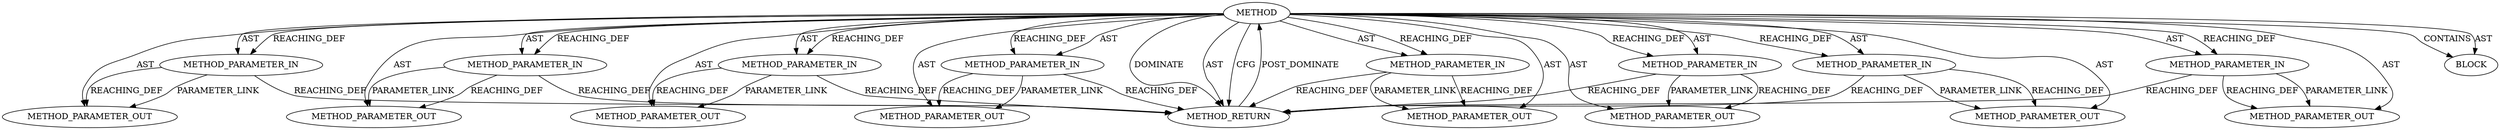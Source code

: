 digraph {
  13484 [label=METHOD_PARAMETER_OUT ORDER=2 CODE="p2" IS_VARIADIC=false TYPE_FULL_NAME="ANY" EVALUATION_STRATEGY="BY_VALUE" INDEX=2 NAME="p2"]
  13486 [label=METHOD_PARAMETER_OUT ORDER=4 CODE="p4" IS_VARIADIC=false TYPE_FULL_NAME="ANY" EVALUATION_STRATEGY="BY_VALUE" INDEX=4 NAME="p4"]
  12603 [label=METHOD_PARAMETER_IN ORDER=5 CODE="p5" IS_VARIADIC=false TYPE_FULL_NAME="ANY" EVALUATION_STRATEGY="BY_VALUE" INDEX=5 NAME="p5"]
  12605 [label=METHOD_PARAMETER_IN ORDER=7 CODE="p7" IS_VARIADIC=false TYPE_FULL_NAME="ANY" EVALUATION_STRATEGY="BY_VALUE" INDEX=7 NAME="p7"]
  12598 [label=METHOD AST_PARENT_TYPE="NAMESPACE_BLOCK" AST_PARENT_FULL_NAME="<global>" ORDER=0 CODE="<empty>" FULL_NAME="handle_auth_reply_more" IS_EXTERNAL=true FILENAME="<empty>" SIGNATURE="" NAME="handle_auth_reply_more"]
  12607 [label=BLOCK ORDER=1 ARGUMENT_INDEX=1 CODE="<empty>" TYPE_FULL_NAME="ANY"]
  12600 [label=METHOD_PARAMETER_IN ORDER=2 CODE="p2" IS_VARIADIC=false TYPE_FULL_NAME="ANY" EVALUATION_STRATEGY="BY_VALUE" INDEX=2 NAME="p2"]
  12606 [label=METHOD_PARAMETER_IN ORDER=8 CODE="p8" IS_VARIADIC=false TYPE_FULL_NAME="ANY" EVALUATION_STRATEGY="BY_VALUE" INDEX=8 NAME="p8"]
  13485 [label=METHOD_PARAMETER_OUT ORDER=3 CODE="p3" IS_VARIADIC=false TYPE_FULL_NAME="ANY" EVALUATION_STRATEGY="BY_VALUE" INDEX=3 NAME="p3"]
  12604 [label=METHOD_PARAMETER_IN ORDER=6 CODE="p6" IS_VARIADIC=false TYPE_FULL_NAME="ANY" EVALUATION_STRATEGY="BY_VALUE" INDEX=6 NAME="p6"]
  13487 [label=METHOD_PARAMETER_OUT ORDER=5 CODE="p5" IS_VARIADIC=false TYPE_FULL_NAME="ANY" EVALUATION_STRATEGY="BY_VALUE" INDEX=5 NAME="p5"]
  12602 [label=METHOD_PARAMETER_IN ORDER=4 CODE="p4" IS_VARIADIC=false TYPE_FULL_NAME="ANY" EVALUATION_STRATEGY="BY_VALUE" INDEX=4 NAME="p4"]
  12601 [label=METHOD_PARAMETER_IN ORDER=3 CODE="p3" IS_VARIADIC=false TYPE_FULL_NAME="ANY" EVALUATION_STRATEGY="BY_VALUE" INDEX=3 NAME="p3"]
  13489 [label=METHOD_PARAMETER_OUT ORDER=7 CODE="p7" IS_VARIADIC=false TYPE_FULL_NAME="ANY" EVALUATION_STRATEGY="BY_VALUE" INDEX=7 NAME="p7"]
  13483 [label=METHOD_PARAMETER_OUT ORDER=1 CODE="p1" IS_VARIADIC=false TYPE_FULL_NAME="ANY" EVALUATION_STRATEGY="BY_VALUE" INDEX=1 NAME="p1"]
  12599 [label=METHOD_PARAMETER_IN ORDER=1 CODE="p1" IS_VARIADIC=false TYPE_FULL_NAME="ANY" EVALUATION_STRATEGY="BY_VALUE" INDEX=1 NAME="p1"]
  12608 [label=METHOD_RETURN ORDER=2 CODE="RET" TYPE_FULL_NAME="ANY" EVALUATION_STRATEGY="BY_VALUE"]
  13490 [label=METHOD_PARAMETER_OUT ORDER=8 CODE="p8" IS_VARIADIC=false TYPE_FULL_NAME="ANY" EVALUATION_STRATEGY="BY_VALUE" INDEX=8 NAME="p8"]
  13488 [label=METHOD_PARAMETER_OUT ORDER=6 CODE="p6" IS_VARIADIC=false TYPE_FULL_NAME="ANY" EVALUATION_STRATEGY="BY_VALUE" INDEX=6 NAME="p6"]
  12598 -> 13488 [label=AST ]
  12598 -> 12605 [label=REACHING_DEF VARIABLE=""]
  12606 -> 12608 [label=REACHING_DEF VARIABLE="p8"]
  12598 -> 12603 [label=AST ]
  12608 -> 12598 [label=POST_DOMINATE ]
  12603 -> 13487 [label=PARAMETER_LINK ]
  12599 -> 12608 [label=REACHING_DEF VARIABLE="p1"]
  12600 -> 12608 [label=REACHING_DEF VARIABLE="p2"]
  12604 -> 12608 [label=REACHING_DEF VARIABLE="p6"]
  12598 -> 12603 [label=REACHING_DEF VARIABLE=""]
  12598 -> 12604 [label=REACHING_DEF VARIABLE=""]
  12598 -> 12600 [label=AST ]
  12598 -> 12599 [label=AST ]
  12598 -> 13484 [label=AST ]
  12603 -> 13487 [label=REACHING_DEF VARIABLE="p5"]
  12601 -> 13485 [label=REACHING_DEF VARIABLE="p3"]
  12605 -> 13489 [label=REACHING_DEF VARIABLE="p7"]
  12598 -> 12602 [label=AST ]
  12598 -> 12608 [label=DOMINATE ]
  12598 -> 12608 [label=AST ]
  12598 -> 12606 [label=AST ]
  12598 -> 12604 [label=AST ]
  12606 -> 13490 [label=PARAMETER_LINK ]
  12598 -> 13490 [label=AST ]
  12598 -> 12606 [label=REACHING_DEF VARIABLE=""]
  12598 -> 13485 [label=AST ]
  12601 -> 12608 [label=REACHING_DEF VARIABLE="p3"]
  12601 -> 13485 [label=PARAMETER_LINK ]
  12605 -> 13489 [label=PARAMETER_LINK ]
  12598 -> 12608 [label=CFG ]
  12598 -> 13483 [label=AST ]
  12598 -> 12601 [label=REACHING_DEF VARIABLE=""]
  12599 -> 13483 [label=REACHING_DEF VARIABLE="p1"]
  12598 -> 13487 [label=AST ]
  12605 -> 12608 [label=REACHING_DEF VARIABLE="p7"]
  12606 -> 13490 [label=REACHING_DEF VARIABLE="p8"]
  12602 -> 12608 [label=REACHING_DEF VARIABLE="p4"]
  12599 -> 13483 [label=PARAMETER_LINK ]
  12598 -> 12601 [label=AST ]
  12598 -> 12605 [label=AST ]
  12598 -> 12599 [label=REACHING_DEF VARIABLE=""]
  12602 -> 13486 [label=REACHING_DEF VARIABLE="p4"]
  12604 -> 13488 [label=REACHING_DEF VARIABLE="p6"]
  12598 -> 13486 [label=AST ]
  12598 -> 12607 [label=CONTAINS ]
  12604 -> 13488 [label=PARAMETER_LINK ]
  12600 -> 13484 [label=REACHING_DEF VARIABLE="p2"]
  12602 -> 13486 [label=PARAMETER_LINK ]
  12603 -> 12608 [label=REACHING_DEF VARIABLE="p5"]
  12598 -> 13489 [label=AST ]
  12598 -> 12607 [label=AST ]
  12598 -> 12600 [label=REACHING_DEF VARIABLE=""]
  12600 -> 13484 [label=PARAMETER_LINK ]
  12598 -> 12602 [label=REACHING_DEF VARIABLE=""]
}
